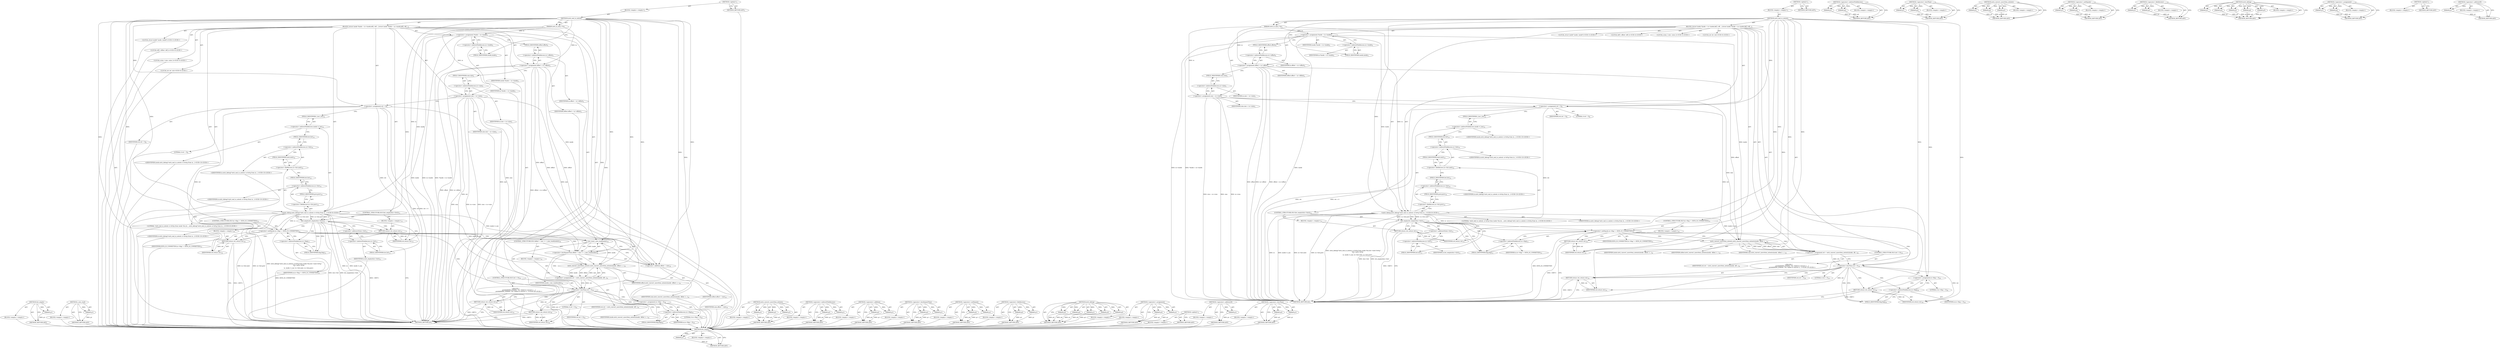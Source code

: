 digraph "&lt;operator&gt;.addressOf" {
vulnerable_145 [label=<(METHOD,list_empty)>];
vulnerable_146 [label=<(PARAM,p1)>];
vulnerable_147 [label=<(BLOCK,&lt;empty&gt;,&lt;empty&gt;)>];
vulnerable_148 [label=<(METHOD_RETURN,ANY)>];
vulnerable_168 [label=<(METHOD,i_size_read)>];
vulnerable_169 [label=<(PARAM,p1)>];
vulnerable_170 [label=<(BLOCK,&lt;empty&gt;,&lt;empty&gt;)>];
vulnerable_171 [label=<(METHOD_RETURN,ANY)>];
vulnerable_6 [label=<(METHOD,&lt;global&gt;)<SUB>1</SUB>>];
vulnerable_7 [label=<(BLOCK,&lt;empty&gt;,&lt;empty&gt;)<SUB>1</SUB>>];
vulnerable_8 [label=<(METHOD,ext4_end_io_nolock)<SUB>1</SUB>>];
vulnerable_9 [label=<(PARAM,ext4_io_end_t *io)<SUB>1</SUB>>];
vulnerable_10 [label=<(BLOCK,{
	struct inode *inode = io-&gt;inode;
	loff_t off...,{
	struct inode *inode = io-&gt;inode;
	loff_t off...)<SUB>2</SUB>>];
vulnerable_11 [label="<(LOCAL,struct inode* inode: inode*)<SUB>3</SUB>>"];
vulnerable_12 [label=<(&lt;operator&gt;.assignment,*inode = io-&gt;inode)<SUB>3</SUB>>];
vulnerable_13 [label=<(IDENTIFIER,inode,*inode = io-&gt;inode)<SUB>3</SUB>>];
vulnerable_14 [label=<(&lt;operator&gt;.indirectFieldAccess,io-&gt;inode)<SUB>3</SUB>>];
vulnerable_15 [label=<(IDENTIFIER,io,*inode = io-&gt;inode)<SUB>3</SUB>>];
vulnerable_16 [label=<(FIELD_IDENTIFIER,inode,inode)<SUB>3</SUB>>];
vulnerable_17 [label="<(LOCAL,loff_t offset: loff_t)<SUB>4</SUB>>"];
vulnerable_18 [label=<(&lt;operator&gt;.assignment,offset = io-&gt;offset)<SUB>4</SUB>>];
vulnerable_19 [label=<(IDENTIFIER,offset,offset = io-&gt;offset)<SUB>4</SUB>>];
vulnerable_20 [label=<(&lt;operator&gt;.indirectFieldAccess,io-&gt;offset)<SUB>4</SUB>>];
vulnerable_21 [label=<(IDENTIFIER,io,offset = io-&gt;offset)<SUB>4</SUB>>];
vulnerable_22 [label=<(FIELD_IDENTIFIER,offset,offset)<SUB>4</SUB>>];
vulnerable_23 [label="<(LOCAL,ssize_t size: ssize_t)<SUB>5</SUB>>"];
vulnerable_24 [label=<(&lt;operator&gt;.assignment,size = io-&gt;size)<SUB>5</SUB>>];
vulnerable_25 [label=<(IDENTIFIER,size,size = io-&gt;size)<SUB>5</SUB>>];
vulnerable_26 [label=<(&lt;operator&gt;.indirectFieldAccess,io-&gt;size)<SUB>5</SUB>>];
vulnerable_27 [label=<(IDENTIFIER,io,size = io-&gt;size)<SUB>5</SUB>>];
vulnerable_28 [label=<(FIELD_IDENTIFIER,size,size)<SUB>5</SUB>>];
vulnerable_29 [label="<(LOCAL,int ret: int)<SUB>6</SUB>>"];
vulnerable_30 [label=<(&lt;operator&gt;.assignment,ret = 0)<SUB>6</SUB>>];
vulnerable_31 [label=<(IDENTIFIER,ret,ret = 0)<SUB>6</SUB>>];
vulnerable_32 [label=<(LITERAL,0,ret = 0)<SUB>6</SUB>>];
vulnerable_33 [label="<(ext4_debug,ext4_debug(&quot;ext4_end_io_nolock: io 0x%p from in...)<SUB>8</SUB>>"];
vulnerable_34 [label="<(LITERAL,&quot;ext4_end_io_nolock: io 0x%p from inode %lu,lis...,ext4_debug(&quot;ext4_end_io_nolock: io 0x%p from in...)<SUB>8</SUB>>"];
vulnerable_35 [label="<(IDENTIFIER,io,ext4_debug(&quot;ext4_end_io_nolock: io 0x%p from in...)<SUB>10</SUB>>"];
vulnerable_36 [label=<(&lt;operator&gt;.indirectFieldAccess,inode-&gt;i_ino)<SUB>10</SUB>>];
vulnerable_37 [label="<(IDENTIFIER,inode,ext4_debug(&quot;ext4_end_io_nolock: io 0x%p from in...)<SUB>10</SUB>>"];
vulnerable_38 [label=<(FIELD_IDENTIFIER,i_ino,i_ino)<SUB>10</SUB>>];
vulnerable_39 [label=<(&lt;operator&gt;.fieldAccess,io-&gt;list.next)<SUB>10</SUB>>];
vulnerable_40 [label=<(&lt;operator&gt;.indirectFieldAccess,io-&gt;list)<SUB>10</SUB>>];
vulnerable_41 [label="<(IDENTIFIER,io,ext4_debug(&quot;ext4_end_io_nolock: io 0x%p from in...)<SUB>10</SUB>>"];
vulnerable_42 [label=<(FIELD_IDENTIFIER,list,list)<SUB>10</SUB>>];
vulnerable_43 [label=<(FIELD_IDENTIFIER,next,next)<SUB>10</SUB>>];
vulnerable_44 [label=<(&lt;operator&gt;.fieldAccess,io-&gt;list.prev)<SUB>10</SUB>>];
vulnerable_45 [label=<(&lt;operator&gt;.indirectFieldAccess,io-&gt;list)<SUB>10</SUB>>];
vulnerable_46 [label="<(IDENTIFIER,io,ext4_debug(&quot;ext4_end_io_nolock: io 0x%p from in...)<SUB>10</SUB>>"];
vulnerable_47 [label=<(FIELD_IDENTIFIER,list,list)<SUB>10</SUB>>];
vulnerable_48 [label=<(FIELD_IDENTIFIER,prev,prev)<SUB>10</SUB>>];
vulnerable_49 [label=<(CONTROL_STRUCTURE,IF,if (list_empty(&amp;io-&gt;list)))<SUB>12</SUB>>];
vulnerable_50 [label=<(list_empty,list_empty(&amp;io-&gt;list))<SUB>12</SUB>>];
vulnerable_51 [label=<(&lt;operator&gt;.addressOf,&amp;io-&gt;list)<SUB>12</SUB>>];
vulnerable_52 [label=<(&lt;operator&gt;.indirectFieldAccess,io-&gt;list)<SUB>12</SUB>>];
vulnerable_53 [label=<(IDENTIFIER,io,list_empty(&amp;io-&gt;list))<SUB>12</SUB>>];
vulnerable_54 [label=<(FIELD_IDENTIFIER,list,list)<SUB>12</SUB>>];
vulnerable_55 [label=<(BLOCK,&lt;empty&gt;,&lt;empty&gt;)<SUB>13</SUB>>];
vulnerable_56 [label=<(RETURN,return ret;,return ret;)<SUB>13</SUB>>];
vulnerable_57 [label=<(IDENTIFIER,ret,return ret;)<SUB>13</SUB>>];
vulnerable_58 [label=<(CONTROL_STRUCTURE,IF,if (io-&gt;flag != EXT4_IO_UNWRITTEN))<SUB>15</SUB>>];
vulnerable_59 [label=<(&lt;operator&gt;.notEquals,io-&gt;flag != EXT4_IO_UNWRITTEN)<SUB>15</SUB>>];
vulnerable_60 [label=<(&lt;operator&gt;.indirectFieldAccess,io-&gt;flag)<SUB>15</SUB>>];
vulnerable_61 [label=<(IDENTIFIER,io,io-&gt;flag != EXT4_IO_UNWRITTEN)<SUB>15</SUB>>];
vulnerable_62 [label=<(FIELD_IDENTIFIER,flag,flag)<SUB>15</SUB>>];
vulnerable_63 [label=<(IDENTIFIER,EXT4_IO_UNWRITTEN,io-&gt;flag != EXT4_IO_UNWRITTEN)<SUB>15</SUB>>];
vulnerable_64 [label=<(BLOCK,&lt;empty&gt;,&lt;empty&gt;)<SUB>16</SUB>>];
vulnerable_65 [label=<(RETURN,return ret;,return ret;)<SUB>16</SUB>>];
vulnerable_66 [label=<(IDENTIFIER,ret,return ret;)<SUB>16</SUB>>];
vulnerable_67 [label=<(CONTROL_STRUCTURE,IF,if (offset + size &lt;= i_size_read(inode)))<SUB>18</SUB>>];
vulnerable_68 [label=<(&lt;operator&gt;.lessEqualsThan,offset + size &lt;= i_size_read(inode))<SUB>18</SUB>>];
vulnerable_69 [label=<(&lt;operator&gt;.addition,offset + size)<SUB>18</SUB>>];
vulnerable_70 [label=<(IDENTIFIER,offset,offset + size)<SUB>18</SUB>>];
vulnerable_71 [label=<(IDENTIFIER,size,offset + size)<SUB>18</SUB>>];
vulnerable_72 [label=<(i_size_read,i_size_read(inode))<SUB>18</SUB>>];
vulnerable_73 [label=<(IDENTIFIER,inode,i_size_read(inode))<SUB>18</SUB>>];
vulnerable_74 [label=<(BLOCK,&lt;empty&gt;,&lt;empty&gt;)<SUB>19</SUB>>];
vulnerable_75 [label=<(&lt;operator&gt;.assignment,ret = ext4_convert_unwritten_extents(inode, off...)<SUB>19</SUB>>];
vulnerable_76 [label=<(IDENTIFIER,ret,ret = ext4_convert_unwritten_extents(inode, off...)<SUB>19</SUB>>];
vulnerable_77 [label=<(ext4_convert_unwritten_extents,ext4_convert_unwritten_extents(inode, offset, s...)<SUB>19</SUB>>];
vulnerable_78 [label=<(IDENTIFIER,inode,ext4_convert_unwritten_extents(inode, offset, s...)<SUB>19</SUB>>];
vulnerable_79 [label=<(IDENTIFIER,offset,ext4_convert_unwritten_extents(inode, offset, s...)<SUB>19</SUB>>];
vulnerable_80 [label=<(IDENTIFIER,size,ext4_convert_unwritten_extents(inode, offset, s...)<SUB>19</SUB>>];
vulnerable_81 [label=<(CONTROL_STRUCTURE,IF,if (ret &lt; 0))<SUB>20</SUB>>];
vulnerable_82 [label=<(&lt;operator&gt;.lessThan,ret &lt; 0)<SUB>20</SUB>>];
vulnerable_83 [label=<(IDENTIFIER,ret,ret &lt; 0)<SUB>20</SUB>>];
vulnerable_84 [label=<(LITERAL,0,ret &lt; 0)<SUB>20</SUB>>];
vulnerable_85 [label="<(BLOCK,{
 		printk(KERN_EMERG &quot;%s: failed to convert u...,{
 		printk(KERN_EMERG &quot;%s: failed to convert u...)<SUB>20</SUB>>"];
vulnerable_86 [label=<(RETURN,return ret;,return ret;)<SUB>25</SUB>>];
vulnerable_87 [label=<(IDENTIFIER,ret,return ret;)<SUB>25</SUB>>];
vulnerable_88 [label=<(&lt;operator&gt;.assignment,io-&gt;flag = 0)<SUB>29</SUB>>];
vulnerable_89 [label=<(&lt;operator&gt;.indirectFieldAccess,io-&gt;flag)<SUB>29</SUB>>];
vulnerable_90 [label=<(IDENTIFIER,io,io-&gt;flag = 0)<SUB>29</SUB>>];
vulnerable_91 [label=<(FIELD_IDENTIFIER,flag,flag)<SUB>29</SUB>>];
vulnerable_92 [label=<(LITERAL,0,io-&gt;flag = 0)<SUB>29</SUB>>];
vulnerable_93 [label=<(RETURN,return ret;,return ret;)<SUB>30</SUB>>];
vulnerable_94 [label=<(IDENTIFIER,ret,return ret;)<SUB>30</SUB>>];
vulnerable_95 [label=<(METHOD_RETURN,int)<SUB>1</SUB>>];
vulnerable_97 [label=<(METHOD_RETURN,ANY)<SUB>1</SUB>>];
vulnerable_172 [label=<(METHOD,ext4_convert_unwritten_extents)>];
vulnerable_173 [label=<(PARAM,p1)>];
vulnerable_174 [label=<(PARAM,p2)>];
vulnerable_175 [label=<(PARAM,p3)>];
vulnerable_176 [label=<(BLOCK,&lt;empty&gt;,&lt;empty&gt;)>];
vulnerable_177 [label=<(METHOD_RETURN,ANY)>];
vulnerable_127 [label=<(METHOD,&lt;operator&gt;.indirectFieldAccess)>];
vulnerable_128 [label=<(PARAM,p1)>];
vulnerable_129 [label=<(PARAM,p2)>];
vulnerable_130 [label=<(BLOCK,&lt;empty&gt;,&lt;empty&gt;)>];
vulnerable_131 [label=<(METHOD_RETURN,ANY)>];
vulnerable_163 [label=<(METHOD,&lt;operator&gt;.addition)>];
vulnerable_164 [label=<(PARAM,p1)>];
vulnerable_165 [label=<(PARAM,p2)>];
vulnerable_166 [label=<(BLOCK,&lt;empty&gt;,&lt;empty&gt;)>];
vulnerable_167 [label=<(METHOD_RETURN,ANY)>];
vulnerable_158 [label=<(METHOD,&lt;operator&gt;.lessEqualsThan)>];
vulnerable_159 [label=<(PARAM,p1)>];
vulnerable_160 [label=<(PARAM,p2)>];
vulnerable_161 [label=<(BLOCK,&lt;empty&gt;,&lt;empty&gt;)>];
vulnerable_162 [label=<(METHOD_RETURN,ANY)>];
vulnerable_153 [label=<(METHOD,&lt;operator&gt;.notEquals)>];
vulnerable_154 [label=<(PARAM,p1)>];
vulnerable_155 [label=<(PARAM,p2)>];
vulnerable_156 [label=<(BLOCK,&lt;empty&gt;,&lt;empty&gt;)>];
vulnerable_157 [label=<(METHOD_RETURN,ANY)>];
vulnerable_140 [label=<(METHOD,&lt;operator&gt;.fieldAccess)>];
vulnerable_141 [label=<(PARAM,p1)>];
vulnerable_142 [label=<(PARAM,p2)>];
vulnerable_143 [label=<(BLOCK,&lt;empty&gt;,&lt;empty&gt;)>];
vulnerable_144 [label=<(METHOD_RETURN,ANY)>];
vulnerable_132 [label=<(METHOD,ext4_debug)>];
vulnerable_133 [label=<(PARAM,p1)>];
vulnerable_134 [label=<(PARAM,p2)>];
vulnerable_135 [label=<(PARAM,p3)>];
vulnerable_136 [label=<(PARAM,p4)>];
vulnerable_137 [label=<(PARAM,p5)>];
vulnerable_138 [label=<(BLOCK,&lt;empty&gt;,&lt;empty&gt;)>];
vulnerable_139 [label=<(METHOD_RETURN,ANY)>];
vulnerable_122 [label=<(METHOD,&lt;operator&gt;.assignment)>];
vulnerable_123 [label=<(PARAM,p1)>];
vulnerable_124 [label=<(PARAM,p2)>];
vulnerable_125 [label=<(BLOCK,&lt;empty&gt;,&lt;empty&gt;)>];
vulnerable_126 [label=<(METHOD_RETURN,ANY)>];
vulnerable_116 [label=<(METHOD,&lt;global&gt;)<SUB>1</SUB>>];
vulnerable_117 [label=<(BLOCK,&lt;empty&gt;,&lt;empty&gt;)>];
vulnerable_118 [label=<(METHOD_RETURN,ANY)>];
vulnerable_149 [label=<(METHOD,&lt;operator&gt;.addressOf)>];
vulnerable_150 [label=<(PARAM,p1)>];
vulnerable_151 [label=<(BLOCK,&lt;empty&gt;,&lt;empty&gt;)>];
vulnerable_152 [label=<(METHOD_RETURN,ANY)>];
vulnerable_178 [label=<(METHOD,&lt;operator&gt;.lessThan)>];
vulnerable_179 [label=<(PARAM,p1)>];
vulnerable_180 [label=<(PARAM,p2)>];
vulnerable_181 [label=<(BLOCK,&lt;empty&gt;,&lt;empty&gt;)>];
vulnerable_182 [label=<(METHOD_RETURN,ANY)>];
fixed_137 [label=<(METHOD,list_empty)>];
fixed_138 [label=<(PARAM,p1)>];
fixed_139 [label=<(BLOCK,&lt;empty&gt;,&lt;empty&gt;)>];
fixed_140 [label=<(METHOD_RETURN,ANY)>];
fixed_6 [label=<(METHOD,&lt;global&gt;)<SUB>1</SUB>>];
fixed_7 [label=<(BLOCK,&lt;empty&gt;,&lt;empty&gt;)<SUB>1</SUB>>];
fixed_8 [label=<(METHOD,ext4_end_io_nolock)<SUB>1</SUB>>];
fixed_9 [label=<(PARAM,ext4_io_end_t *io)<SUB>1</SUB>>];
fixed_10 [label=<(BLOCK,{
	struct inode *inode = io-&gt;inode;
	loff_t off...,{
	struct inode *inode = io-&gt;inode;
	loff_t off...)<SUB>2</SUB>>];
fixed_11 [label="<(LOCAL,struct inode* inode: inode*)<SUB>3</SUB>>"];
fixed_12 [label=<(&lt;operator&gt;.assignment,*inode = io-&gt;inode)<SUB>3</SUB>>];
fixed_13 [label=<(IDENTIFIER,inode,*inode = io-&gt;inode)<SUB>3</SUB>>];
fixed_14 [label=<(&lt;operator&gt;.indirectFieldAccess,io-&gt;inode)<SUB>3</SUB>>];
fixed_15 [label=<(IDENTIFIER,io,*inode = io-&gt;inode)<SUB>3</SUB>>];
fixed_16 [label=<(FIELD_IDENTIFIER,inode,inode)<SUB>3</SUB>>];
fixed_17 [label="<(LOCAL,loff_t offset: loff_t)<SUB>4</SUB>>"];
fixed_18 [label=<(&lt;operator&gt;.assignment,offset = io-&gt;offset)<SUB>4</SUB>>];
fixed_19 [label=<(IDENTIFIER,offset,offset = io-&gt;offset)<SUB>4</SUB>>];
fixed_20 [label=<(&lt;operator&gt;.indirectFieldAccess,io-&gt;offset)<SUB>4</SUB>>];
fixed_21 [label=<(IDENTIFIER,io,offset = io-&gt;offset)<SUB>4</SUB>>];
fixed_22 [label=<(FIELD_IDENTIFIER,offset,offset)<SUB>4</SUB>>];
fixed_23 [label="<(LOCAL,ssize_t size: ssize_t)<SUB>5</SUB>>"];
fixed_24 [label=<(&lt;operator&gt;.assignment,size = io-&gt;size)<SUB>5</SUB>>];
fixed_25 [label=<(IDENTIFIER,size,size = io-&gt;size)<SUB>5</SUB>>];
fixed_26 [label=<(&lt;operator&gt;.indirectFieldAccess,io-&gt;size)<SUB>5</SUB>>];
fixed_27 [label=<(IDENTIFIER,io,size = io-&gt;size)<SUB>5</SUB>>];
fixed_28 [label=<(FIELD_IDENTIFIER,size,size)<SUB>5</SUB>>];
fixed_29 [label="<(LOCAL,int ret: int)<SUB>6</SUB>>"];
fixed_30 [label=<(&lt;operator&gt;.assignment,ret = 0)<SUB>6</SUB>>];
fixed_31 [label=<(IDENTIFIER,ret,ret = 0)<SUB>6</SUB>>];
fixed_32 [label=<(LITERAL,0,ret = 0)<SUB>6</SUB>>];
fixed_33 [label="<(ext4_debug,ext4_debug(&quot;ext4_end_io_nolock: io 0x%p from in...)<SUB>8</SUB>>"];
fixed_34 [label="<(LITERAL,&quot;ext4_end_io_nolock: io 0x%p from inode %lu,lis...,ext4_debug(&quot;ext4_end_io_nolock: io 0x%p from in...)<SUB>8</SUB>>"];
fixed_35 [label="<(IDENTIFIER,io,ext4_debug(&quot;ext4_end_io_nolock: io 0x%p from in...)<SUB>10</SUB>>"];
fixed_36 [label=<(&lt;operator&gt;.indirectFieldAccess,inode-&gt;i_ino)<SUB>10</SUB>>];
fixed_37 [label="<(IDENTIFIER,inode,ext4_debug(&quot;ext4_end_io_nolock: io 0x%p from in...)<SUB>10</SUB>>"];
fixed_38 [label=<(FIELD_IDENTIFIER,i_ino,i_ino)<SUB>10</SUB>>];
fixed_39 [label=<(&lt;operator&gt;.fieldAccess,io-&gt;list.next)<SUB>10</SUB>>];
fixed_40 [label=<(&lt;operator&gt;.indirectFieldAccess,io-&gt;list)<SUB>10</SUB>>];
fixed_41 [label="<(IDENTIFIER,io,ext4_debug(&quot;ext4_end_io_nolock: io 0x%p from in...)<SUB>10</SUB>>"];
fixed_42 [label=<(FIELD_IDENTIFIER,list,list)<SUB>10</SUB>>];
fixed_43 [label=<(FIELD_IDENTIFIER,next,next)<SUB>10</SUB>>];
fixed_44 [label=<(&lt;operator&gt;.fieldAccess,io-&gt;list.prev)<SUB>10</SUB>>];
fixed_45 [label=<(&lt;operator&gt;.indirectFieldAccess,io-&gt;list)<SUB>10</SUB>>];
fixed_46 [label="<(IDENTIFIER,io,ext4_debug(&quot;ext4_end_io_nolock: io 0x%p from in...)<SUB>10</SUB>>"];
fixed_47 [label=<(FIELD_IDENTIFIER,list,list)<SUB>10</SUB>>];
fixed_48 [label=<(FIELD_IDENTIFIER,prev,prev)<SUB>10</SUB>>];
fixed_49 [label=<(CONTROL_STRUCTURE,IF,if (list_empty(&amp;io-&gt;list)))<SUB>12</SUB>>];
fixed_50 [label=<(list_empty,list_empty(&amp;io-&gt;list))<SUB>12</SUB>>];
fixed_51 [label=<(&lt;operator&gt;.addressOf,&amp;io-&gt;list)<SUB>12</SUB>>];
fixed_52 [label=<(&lt;operator&gt;.indirectFieldAccess,io-&gt;list)<SUB>12</SUB>>];
fixed_53 [label=<(IDENTIFIER,io,list_empty(&amp;io-&gt;list))<SUB>12</SUB>>];
fixed_54 [label=<(FIELD_IDENTIFIER,list,list)<SUB>12</SUB>>];
fixed_55 [label=<(BLOCK,&lt;empty&gt;,&lt;empty&gt;)<SUB>13</SUB>>];
fixed_56 [label=<(RETURN,return ret;,return ret;)<SUB>13</SUB>>];
fixed_57 [label=<(IDENTIFIER,ret,return ret;)<SUB>13</SUB>>];
fixed_58 [label=<(CONTROL_STRUCTURE,IF,if (io-&gt;flag != EXT4_IO_UNWRITTEN))<SUB>15</SUB>>];
fixed_59 [label=<(&lt;operator&gt;.notEquals,io-&gt;flag != EXT4_IO_UNWRITTEN)<SUB>15</SUB>>];
fixed_60 [label=<(&lt;operator&gt;.indirectFieldAccess,io-&gt;flag)<SUB>15</SUB>>];
fixed_61 [label=<(IDENTIFIER,io,io-&gt;flag != EXT4_IO_UNWRITTEN)<SUB>15</SUB>>];
fixed_62 [label=<(FIELD_IDENTIFIER,flag,flag)<SUB>15</SUB>>];
fixed_63 [label=<(IDENTIFIER,EXT4_IO_UNWRITTEN,io-&gt;flag != EXT4_IO_UNWRITTEN)<SUB>15</SUB>>];
fixed_64 [label=<(BLOCK,&lt;empty&gt;,&lt;empty&gt;)<SUB>16</SUB>>];
fixed_65 [label=<(RETURN,return ret;,return ret;)<SUB>16</SUB>>];
fixed_66 [label=<(IDENTIFIER,ret,return ret;)<SUB>16</SUB>>];
fixed_67 [label=<(&lt;operator&gt;.assignment,ret = ext4_convert_unwritten_extents(inode, off...)<SUB>18</SUB>>];
fixed_68 [label=<(IDENTIFIER,ret,ret = ext4_convert_unwritten_extents(inode, off...)<SUB>18</SUB>>];
fixed_69 [label=<(ext4_convert_unwritten_extents,ext4_convert_unwritten_extents(inode, offset, s...)<SUB>18</SUB>>];
fixed_70 [label=<(IDENTIFIER,inode,ext4_convert_unwritten_extents(inode, offset, s...)<SUB>18</SUB>>];
fixed_71 [label=<(IDENTIFIER,offset,ext4_convert_unwritten_extents(inode, offset, s...)<SUB>18</SUB>>];
fixed_72 [label=<(IDENTIFIER,size,ext4_convert_unwritten_extents(inode, offset, s...)<SUB>18</SUB>>];
fixed_73 [label=<(CONTROL_STRUCTURE,IF,if (ret &lt; 0))<SUB>19</SUB>>];
fixed_74 [label=<(&lt;operator&gt;.lessThan,ret &lt; 0)<SUB>19</SUB>>];
fixed_75 [label=<(IDENTIFIER,ret,ret &lt; 0)<SUB>19</SUB>>];
fixed_76 [label=<(LITERAL,0,ret &lt; 0)<SUB>19</SUB>>];
fixed_77 [label="<(BLOCK,{
 		printk(KERN_EMERG &quot;%s: failed to convert u...,{
 		printk(KERN_EMERG &quot;%s: failed to convert u...)<SUB>19</SUB>>"];
fixed_78 [label=<(RETURN,return ret;,return ret;)<SUB>24</SUB>>];
fixed_79 [label=<(IDENTIFIER,ret,return ret;)<SUB>24</SUB>>];
fixed_80 [label=<(&lt;operator&gt;.assignment,io-&gt;flag = 0)<SUB>28</SUB>>];
fixed_81 [label=<(&lt;operator&gt;.indirectFieldAccess,io-&gt;flag)<SUB>28</SUB>>];
fixed_82 [label=<(IDENTIFIER,io,io-&gt;flag = 0)<SUB>28</SUB>>];
fixed_83 [label=<(FIELD_IDENTIFIER,flag,flag)<SUB>28</SUB>>];
fixed_84 [label=<(LITERAL,0,io-&gt;flag = 0)<SUB>28</SUB>>];
fixed_85 [label=<(RETURN,return ret;,return ret;)<SUB>29</SUB>>];
fixed_86 [label=<(IDENTIFIER,ret,return ret;)<SUB>29</SUB>>];
fixed_87 [label=<(METHOD_RETURN,int)<SUB>1</SUB>>];
fixed_89 [label=<(METHOD_RETURN,ANY)<SUB>1</SUB>>];
fixed_119 [label=<(METHOD,&lt;operator&gt;.indirectFieldAccess)>];
fixed_120 [label=<(PARAM,p1)>];
fixed_121 [label=<(PARAM,p2)>];
fixed_122 [label=<(BLOCK,&lt;empty&gt;,&lt;empty&gt;)>];
fixed_123 [label=<(METHOD_RETURN,ANY)>];
fixed_156 [label=<(METHOD,&lt;operator&gt;.lessThan)>];
fixed_157 [label=<(PARAM,p1)>];
fixed_158 [label=<(PARAM,p2)>];
fixed_159 [label=<(BLOCK,&lt;empty&gt;,&lt;empty&gt;)>];
fixed_160 [label=<(METHOD_RETURN,ANY)>];
fixed_150 [label=<(METHOD,ext4_convert_unwritten_extents)>];
fixed_151 [label=<(PARAM,p1)>];
fixed_152 [label=<(PARAM,p2)>];
fixed_153 [label=<(PARAM,p3)>];
fixed_154 [label=<(BLOCK,&lt;empty&gt;,&lt;empty&gt;)>];
fixed_155 [label=<(METHOD_RETURN,ANY)>];
fixed_145 [label=<(METHOD,&lt;operator&gt;.notEquals)>];
fixed_146 [label=<(PARAM,p1)>];
fixed_147 [label=<(PARAM,p2)>];
fixed_148 [label=<(BLOCK,&lt;empty&gt;,&lt;empty&gt;)>];
fixed_149 [label=<(METHOD_RETURN,ANY)>];
fixed_132 [label=<(METHOD,&lt;operator&gt;.fieldAccess)>];
fixed_133 [label=<(PARAM,p1)>];
fixed_134 [label=<(PARAM,p2)>];
fixed_135 [label=<(BLOCK,&lt;empty&gt;,&lt;empty&gt;)>];
fixed_136 [label=<(METHOD_RETURN,ANY)>];
fixed_124 [label=<(METHOD,ext4_debug)>];
fixed_125 [label=<(PARAM,p1)>];
fixed_126 [label=<(PARAM,p2)>];
fixed_127 [label=<(PARAM,p3)>];
fixed_128 [label=<(PARAM,p4)>];
fixed_129 [label=<(PARAM,p5)>];
fixed_130 [label=<(BLOCK,&lt;empty&gt;,&lt;empty&gt;)>];
fixed_131 [label=<(METHOD_RETURN,ANY)>];
fixed_114 [label=<(METHOD,&lt;operator&gt;.assignment)>];
fixed_115 [label=<(PARAM,p1)>];
fixed_116 [label=<(PARAM,p2)>];
fixed_117 [label=<(BLOCK,&lt;empty&gt;,&lt;empty&gt;)>];
fixed_118 [label=<(METHOD_RETURN,ANY)>];
fixed_108 [label=<(METHOD,&lt;global&gt;)<SUB>1</SUB>>];
fixed_109 [label=<(BLOCK,&lt;empty&gt;,&lt;empty&gt;)>];
fixed_110 [label=<(METHOD_RETURN,ANY)>];
fixed_141 [label=<(METHOD,&lt;operator&gt;.addressOf)>];
fixed_142 [label=<(PARAM,p1)>];
fixed_143 [label=<(BLOCK,&lt;empty&gt;,&lt;empty&gt;)>];
fixed_144 [label=<(METHOD_RETURN,ANY)>];
vulnerable_145 -> vulnerable_146  [key=0, label="AST: "];
vulnerable_145 -> vulnerable_146  [key=1, label="DDG: "];
vulnerable_145 -> vulnerable_147  [key=0, label="AST: "];
vulnerable_145 -> vulnerable_148  [key=0, label="AST: "];
vulnerable_145 -> vulnerable_148  [key=1, label="CFG: "];
vulnerable_146 -> vulnerable_148  [key=0, label="DDG: p1"];
vulnerable_147 -> fixed_137  [key=0];
vulnerable_148 -> fixed_137  [key=0];
vulnerable_168 -> vulnerable_169  [key=0, label="AST: "];
vulnerable_168 -> vulnerable_169  [key=1, label="DDG: "];
vulnerable_168 -> vulnerable_170  [key=0, label="AST: "];
vulnerable_168 -> vulnerable_171  [key=0, label="AST: "];
vulnerable_168 -> vulnerable_171  [key=1, label="CFG: "];
vulnerable_169 -> vulnerable_171  [key=0, label="DDG: p1"];
vulnerable_170 -> fixed_137  [key=0];
vulnerable_171 -> fixed_137  [key=0];
vulnerable_6 -> vulnerable_7  [key=0, label="AST: "];
vulnerable_6 -> vulnerable_97  [key=0, label="AST: "];
vulnerable_6 -> vulnerable_97  [key=1, label="CFG: "];
vulnerable_7 -> vulnerable_8  [key=0, label="AST: "];
vulnerable_8 -> vulnerable_9  [key=0, label="AST: "];
vulnerable_8 -> vulnerable_9  [key=1, label="DDG: "];
vulnerable_8 -> vulnerable_10  [key=0, label="AST: "];
vulnerable_8 -> vulnerable_95  [key=0, label="AST: "];
vulnerable_8 -> vulnerable_16  [key=0, label="CFG: "];
vulnerable_8 -> vulnerable_30  [key=0, label="DDG: "];
vulnerable_8 -> vulnerable_88  [key=0, label="DDG: "];
vulnerable_8 -> vulnerable_33  [key=0, label="DDG: "];
vulnerable_8 -> vulnerable_94  [key=0, label="DDG: "];
vulnerable_8 -> vulnerable_59  [key=0, label="DDG: "];
vulnerable_8 -> vulnerable_68  [key=0, label="DDG: "];
vulnerable_8 -> vulnerable_82  [key=0, label="DDG: "];
vulnerable_8 -> vulnerable_57  [key=0, label="DDG: "];
vulnerable_8 -> vulnerable_66  [key=0, label="DDG: "];
vulnerable_8 -> vulnerable_69  [key=0, label="DDG: "];
vulnerable_8 -> vulnerable_72  [key=0, label="DDG: "];
vulnerable_8 -> vulnerable_87  [key=0, label="DDG: "];
vulnerable_8 -> vulnerable_77  [key=0, label="DDG: "];
vulnerable_9 -> vulnerable_12  [key=0, label="DDG: io"];
vulnerable_9 -> vulnerable_18  [key=0, label="DDG: io"];
vulnerable_9 -> vulnerable_24  [key=0, label="DDG: io"];
vulnerable_9 -> vulnerable_33  [key=0, label="DDG: io"];
vulnerable_10 -> vulnerable_11  [key=0, label="AST: "];
vulnerable_10 -> vulnerable_12  [key=0, label="AST: "];
vulnerable_10 -> vulnerable_17  [key=0, label="AST: "];
vulnerable_10 -> vulnerable_18  [key=0, label="AST: "];
vulnerable_10 -> vulnerable_23  [key=0, label="AST: "];
vulnerable_10 -> vulnerable_24  [key=0, label="AST: "];
vulnerable_10 -> vulnerable_29  [key=0, label="AST: "];
vulnerable_10 -> vulnerable_30  [key=0, label="AST: "];
vulnerable_10 -> vulnerable_33  [key=0, label="AST: "];
vulnerable_10 -> vulnerable_49  [key=0, label="AST: "];
vulnerable_10 -> vulnerable_58  [key=0, label="AST: "];
vulnerable_10 -> vulnerable_67  [key=0, label="AST: "];
vulnerable_10 -> vulnerable_81  [key=0, label="AST: "];
vulnerable_10 -> vulnerable_88  [key=0, label="AST: "];
vulnerable_10 -> vulnerable_93  [key=0, label="AST: "];
vulnerable_11 -> fixed_137  [key=0];
vulnerable_12 -> vulnerable_13  [key=0, label="AST: "];
vulnerable_12 -> vulnerable_14  [key=0, label="AST: "];
vulnerable_12 -> vulnerable_22  [key=0, label="CFG: "];
vulnerable_12 -> vulnerable_95  [key=0, label="DDG: inode"];
vulnerable_12 -> vulnerable_95  [key=1, label="DDG: io-&gt;inode"];
vulnerable_12 -> vulnerable_95  [key=2, label="DDG: *inode = io-&gt;inode"];
vulnerable_12 -> vulnerable_33  [key=0, label="DDG: inode"];
vulnerable_12 -> vulnerable_72  [key=0, label="DDG: inode"];
vulnerable_13 -> fixed_137  [key=0];
vulnerable_14 -> vulnerable_15  [key=0, label="AST: "];
vulnerable_14 -> vulnerable_16  [key=0, label="AST: "];
vulnerable_14 -> vulnerable_12  [key=0, label="CFG: "];
vulnerable_15 -> fixed_137  [key=0];
vulnerable_16 -> vulnerable_14  [key=0, label="CFG: "];
vulnerable_17 -> fixed_137  [key=0];
vulnerable_18 -> vulnerable_19  [key=0, label="AST: "];
vulnerable_18 -> vulnerable_20  [key=0, label="AST: "];
vulnerable_18 -> vulnerable_28  [key=0, label="CFG: "];
vulnerable_18 -> vulnerable_95  [key=0, label="DDG: offset"];
vulnerable_18 -> vulnerable_95  [key=1, label="DDG: io-&gt;offset"];
vulnerable_18 -> vulnerable_95  [key=2, label="DDG: offset = io-&gt;offset"];
vulnerable_18 -> vulnerable_68  [key=0, label="DDG: offset"];
vulnerable_18 -> vulnerable_69  [key=0, label="DDG: offset"];
vulnerable_18 -> vulnerable_77  [key=0, label="DDG: offset"];
vulnerable_19 -> fixed_137  [key=0];
vulnerable_20 -> vulnerable_21  [key=0, label="AST: "];
vulnerable_20 -> vulnerable_22  [key=0, label="AST: "];
vulnerable_20 -> vulnerable_18  [key=0, label="CFG: "];
vulnerable_21 -> fixed_137  [key=0];
vulnerable_22 -> vulnerable_20  [key=0, label="CFG: "];
vulnerable_23 -> fixed_137  [key=0];
vulnerable_24 -> vulnerable_25  [key=0, label="AST: "];
vulnerable_24 -> vulnerable_26  [key=0, label="AST: "];
vulnerable_24 -> vulnerable_30  [key=0, label="CFG: "];
vulnerable_24 -> vulnerable_95  [key=0, label="DDG: size"];
vulnerable_24 -> vulnerable_95  [key=1, label="DDG: io-&gt;size"];
vulnerable_24 -> vulnerable_95  [key=2, label="DDG: size = io-&gt;size"];
vulnerable_24 -> vulnerable_68  [key=0, label="DDG: size"];
vulnerable_24 -> vulnerable_69  [key=0, label="DDG: size"];
vulnerable_24 -> vulnerable_77  [key=0, label="DDG: size"];
vulnerable_25 -> fixed_137  [key=0];
vulnerable_26 -> vulnerable_27  [key=0, label="AST: "];
vulnerable_26 -> vulnerable_28  [key=0, label="AST: "];
vulnerable_26 -> vulnerable_24  [key=0, label="CFG: "];
vulnerable_27 -> fixed_137  [key=0];
vulnerable_28 -> vulnerable_26  [key=0, label="CFG: "];
vulnerable_29 -> fixed_137  [key=0];
vulnerable_30 -> vulnerable_31  [key=0, label="AST: "];
vulnerable_30 -> vulnerable_32  [key=0, label="AST: "];
vulnerable_30 -> vulnerable_38  [key=0, label="CFG: "];
vulnerable_30 -> vulnerable_95  [key=0, label="DDG: ret"];
vulnerable_30 -> vulnerable_95  [key=1, label="DDG: ret = 0"];
vulnerable_30 -> vulnerable_82  [key=0, label="DDG: ret"];
vulnerable_30 -> vulnerable_57  [key=0, label="DDG: ret"];
vulnerable_30 -> vulnerable_66  [key=0, label="DDG: ret"];
vulnerable_31 -> fixed_137  [key=0];
vulnerable_32 -> fixed_137  [key=0];
vulnerable_33 -> vulnerable_34  [key=0, label="AST: "];
vulnerable_33 -> vulnerable_35  [key=0, label="AST: "];
vulnerable_33 -> vulnerable_36  [key=0, label="AST: "];
vulnerable_33 -> vulnerable_39  [key=0, label="AST: "];
vulnerable_33 -> vulnerable_44  [key=0, label="AST: "];
vulnerable_33 -> vulnerable_54  [key=0, label="CFG: "];
vulnerable_33 -> vulnerable_95  [key=0, label="DDG: io"];
vulnerable_33 -> vulnerable_95  [key=1, label="DDG: inode-&gt;i_ino"];
vulnerable_33 -> vulnerable_95  [key=2, label="DDG: io-&gt;list.next"];
vulnerable_33 -> vulnerable_95  [key=3, label="DDG: io-&gt;list.prev"];
vulnerable_33 -> vulnerable_95  [key=4, label="DDG: ext4_debug(&quot;ext4_end_io_nolock: io 0x%p from inode %lu,list-&gt;next 0x%p,&quot;
		   &quot;list-&gt;prev 0x%p\n&quot;,
	           io, inode-&gt;i_ino, io-&gt;list.next, io-&gt;list.prev)"];
vulnerable_33 -> vulnerable_50  [key=0, label="DDG: io"];
vulnerable_33 -> vulnerable_50  [key=1, label="DDG: io-&gt;list.next"];
vulnerable_33 -> vulnerable_50  [key=2, label="DDG: io-&gt;list.prev"];
vulnerable_33 -> vulnerable_59  [key=0, label="DDG: io"];
vulnerable_33 -> vulnerable_72  [key=0, label="DDG: inode-&gt;i_ino"];
vulnerable_33 -> vulnerable_77  [key=0, label="DDG: inode-&gt;i_ino"];
vulnerable_34 -> fixed_137  [key=0];
vulnerable_35 -> fixed_137  [key=0];
vulnerable_36 -> vulnerable_37  [key=0, label="AST: "];
vulnerable_36 -> vulnerable_38  [key=0, label="AST: "];
vulnerable_36 -> vulnerable_42  [key=0, label="CFG: "];
vulnerable_37 -> fixed_137  [key=0];
vulnerable_38 -> vulnerable_36  [key=0, label="CFG: "];
vulnerable_39 -> vulnerable_40  [key=0, label="AST: "];
vulnerable_39 -> vulnerable_43  [key=0, label="AST: "];
vulnerable_39 -> vulnerable_47  [key=0, label="CFG: "];
vulnerable_40 -> vulnerable_41  [key=0, label="AST: "];
vulnerable_40 -> vulnerable_42  [key=0, label="AST: "];
vulnerable_40 -> vulnerable_43  [key=0, label="CFG: "];
vulnerable_41 -> fixed_137  [key=0];
vulnerable_42 -> vulnerable_40  [key=0, label="CFG: "];
vulnerable_43 -> vulnerable_39  [key=0, label="CFG: "];
vulnerable_44 -> vulnerable_45  [key=0, label="AST: "];
vulnerable_44 -> vulnerable_48  [key=0, label="AST: "];
vulnerable_44 -> vulnerable_33  [key=0, label="CFG: "];
vulnerable_45 -> vulnerable_46  [key=0, label="AST: "];
vulnerable_45 -> vulnerable_47  [key=0, label="AST: "];
vulnerable_45 -> vulnerable_48  [key=0, label="CFG: "];
vulnerable_46 -> fixed_137  [key=0];
vulnerable_47 -> vulnerable_45  [key=0, label="CFG: "];
vulnerable_48 -> vulnerable_44  [key=0, label="CFG: "];
vulnerable_49 -> vulnerable_50  [key=0, label="AST: "];
vulnerable_49 -> vulnerable_55  [key=0, label="AST: "];
vulnerable_50 -> vulnerable_51  [key=0, label="AST: "];
vulnerable_50 -> vulnerable_56  [key=0, label="CFG: "];
vulnerable_50 -> vulnerable_56  [key=1, label="CDG: "];
vulnerable_50 -> vulnerable_62  [key=0, label="CFG: "];
vulnerable_50 -> vulnerable_62  [key=1, label="CDG: "];
vulnerable_50 -> vulnerable_95  [key=0, label="DDG: &amp;io-&gt;list"];
vulnerable_50 -> vulnerable_95  [key=1, label="DDG: list_empty(&amp;io-&gt;list)"];
vulnerable_50 -> vulnerable_60  [key=0, label="CDG: "];
vulnerable_50 -> vulnerable_59  [key=0, label="CDG: "];
vulnerable_51 -> vulnerable_52  [key=0, label="AST: "];
vulnerable_51 -> vulnerable_50  [key=0, label="CFG: "];
vulnerable_52 -> vulnerable_53  [key=0, label="AST: "];
vulnerable_52 -> vulnerable_54  [key=0, label="AST: "];
vulnerable_52 -> vulnerable_51  [key=0, label="CFG: "];
vulnerable_53 -> fixed_137  [key=0];
vulnerable_54 -> vulnerable_52  [key=0, label="CFG: "];
vulnerable_55 -> vulnerable_56  [key=0, label="AST: "];
vulnerable_56 -> vulnerable_57  [key=0, label="AST: "];
vulnerable_56 -> vulnerable_95  [key=0, label="CFG: "];
vulnerable_56 -> vulnerable_95  [key=1, label="DDG: &lt;RET&gt;"];
vulnerable_57 -> vulnerable_56  [key=0, label="DDG: ret"];
vulnerable_58 -> vulnerable_59  [key=0, label="AST: "];
vulnerable_58 -> vulnerable_64  [key=0, label="AST: "];
vulnerable_59 -> vulnerable_60  [key=0, label="AST: "];
vulnerable_59 -> vulnerable_63  [key=0, label="AST: "];
vulnerable_59 -> vulnerable_65  [key=0, label="CFG: "];
vulnerable_59 -> vulnerable_65  [key=1, label="CDG: "];
vulnerable_59 -> vulnerable_69  [key=0, label="CFG: "];
vulnerable_59 -> vulnerable_69  [key=1, label="CDG: "];
vulnerable_59 -> vulnerable_95  [key=0, label="DDG: EXT4_IO_UNWRITTEN"];
vulnerable_59 -> vulnerable_68  [key=0, label="CDG: "];
vulnerable_59 -> vulnerable_72  [key=0, label="CDG: "];
vulnerable_59 -> vulnerable_82  [key=0, label="CDG: "];
vulnerable_60 -> vulnerable_61  [key=0, label="AST: "];
vulnerable_60 -> vulnerable_62  [key=0, label="AST: "];
vulnerable_60 -> vulnerable_59  [key=0, label="CFG: "];
vulnerable_61 -> fixed_137  [key=0];
vulnerable_62 -> vulnerable_60  [key=0, label="CFG: "];
vulnerable_63 -> fixed_137  [key=0];
vulnerable_64 -> vulnerable_65  [key=0, label="AST: "];
vulnerable_65 -> vulnerable_66  [key=0, label="AST: "];
vulnerable_65 -> vulnerable_95  [key=0, label="CFG: "];
vulnerable_65 -> vulnerable_95  [key=1, label="DDG: &lt;RET&gt;"];
vulnerable_66 -> vulnerable_65  [key=0, label="DDG: ret"];
vulnerable_67 -> vulnerable_68  [key=0, label="AST: "];
vulnerable_67 -> vulnerable_74  [key=0, label="AST: "];
vulnerable_68 -> vulnerable_69  [key=0, label="AST: "];
vulnerable_68 -> vulnerable_72  [key=0, label="AST: "];
vulnerable_68 -> vulnerable_77  [key=0, label="CFG: "];
vulnerable_68 -> vulnerable_77  [key=1, label="CDG: "];
vulnerable_68 -> vulnerable_82  [key=0, label="CFG: "];
vulnerable_68 -> vulnerable_75  [key=0, label="CDG: "];
vulnerable_69 -> vulnerable_70  [key=0, label="AST: "];
vulnerable_69 -> vulnerable_71  [key=0, label="AST: "];
vulnerable_69 -> vulnerable_72  [key=0, label="CFG: "];
vulnerable_70 -> fixed_137  [key=0];
vulnerable_71 -> fixed_137  [key=0];
vulnerable_72 -> vulnerable_73  [key=0, label="AST: "];
vulnerable_72 -> vulnerable_68  [key=0, label="CFG: "];
vulnerable_72 -> vulnerable_68  [key=1, label="DDG: inode"];
vulnerable_72 -> vulnerable_77  [key=0, label="DDG: inode"];
vulnerable_73 -> fixed_137  [key=0];
vulnerable_74 -> vulnerable_75  [key=0, label="AST: "];
vulnerable_75 -> vulnerable_76  [key=0, label="AST: "];
vulnerable_75 -> vulnerable_77  [key=0, label="AST: "];
vulnerable_75 -> vulnerable_82  [key=0, label="CFG: "];
vulnerable_75 -> vulnerable_82  [key=1, label="DDG: ret"];
vulnerable_76 -> fixed_137  [key=0];
vulnerable_77 -> vulnerable_78  [key=0, label="AST: "];
vulnerable_77 -> vulnerable_79  [key=0, label="AST: "];
vulnerable_77 -> vulnerable_80  [key=0, label="AST: "];
vulnerable_77 -> vulnerable_75  [key=0, label="CFG: "];
vulnerable_77 -> vulnerable_75  [key=1, label="DDG: inode"];
vulnerable_77 -> vulnerable_75  [key=2, label="DDG: offset"];
vulnerable_77 -> vulnerable_75  [key=3, label="DDG: size"];
vulnerable_78 -> fixed_137  [key=0];
vulnerable_79 -> fixed_137  [key=0];
vulnerable_80 -> fixed_137  [key=0];
vulnerable_81 -> vulnerable_82  [key=0, label="AST: "];
vulnerable_81 -> vulnerable_85  [key=0, label="AST: "];
vulnerable_82 -> vulnerable_83  [key=0, label="AST: "];
vulnerable_82 -> vulnerable_84  [key=0, label="AST: "];
vulnerable_82 -> vulnerable_86  [key=0, label="CFG: "];
vulnerable_82 -> vulnerable_86  [key=1, label="CDG: "];
vulnerable_82 -> vulnerable_91  [key=0, label="CFG: "];
vulnerable_82 -> vulnerable_91  [key=1, label="CDG: "];
vulnerable_82 -> vulnerable_94  [key=0, label="DDG: ret"];
vulnerable_82 -> vulnerable_87  [key=0, label="DDG: ret"];
vulnerable_82 -> vulnerable_89  [key=0, label="CDG: "];
vulnerable_82 -> vulnerable_88  [key=0, label="CDG: "];
vulnerable_82 -> vulnerable_93  [key=0, label="CDG: "];
vulnerable_83 -> fixed_137  [key=0];
vulnerable_84 -> fixed_137  [key=0];
vulnerable_85 -> vulnerable_86  [key=0, label="AST: "];
vulnerable_86 -> vulnerable_87  [key=0, label="AST: "];
vulnerable_86 -> vulnerable_95  [key=0, label="CFG: "];
vulnerable_86 -> vulnerable_95  [key=1, label="DDG: &lt;RET&gt;"];
vulnerable_87 -> vulnerable_86  [key=0, label="DDG: ret"];
vulnerable_88 -> vulnerable_89  [key=0, label="AST: "];
vulnerable_88 -> vulnerable_92  [key=0, label="AST: "];
vulnerable_88 -> vulnerable_93  [key=0, label="CFG: "];
vulnerable_89 -> vulnerable_90  [key=0, label="AST: "];
vulnerable_89 -> vulnerable_91  [key=0, label="AST: "];
vulnerable_89 -> vulnerable_88  [key=0, label="CFG: "];
vulnerable_90 -> fixed_137  [key=0];
vulnerable_91 -> vulnerable_89  [key=0, label="CFG: "];
vulnerable_92 -> fixed_137  [key=0];
vulnerable_93 -> vulnerable_94  [key=0, label="AST: "];
vulnerable_93 -> vulnerable_95  [key=0, label="CFG: "];
vulnerable_93 -> vulnerable_95  [key=1, label="DDG: &lt;RET&gt;"];
vulnerable_94 -> vulnerable_93  [key=0, label="DDG: ret"];
vulnerable_95 -> fixed_137  [key=0];
vulnerable_97 -> fixed_137  [key=0];
vulnerable_172 -> vulnerable_173  [key=0, label="AST: "];
vulnerable_172 -> vulnerable_173  [key=1, label="DDG: "];
vulnerable_172 -> vulnerable_176  [key=0, label="AST: "];
vulnerable_172 -> vulnerable_174  [key=0, label="AST: "];
vulnerable_172 -> vulnerable_174  [key=1, label="DDG: "];
vulnerable_172 -> vulnerable_177  [key=0, label="AST: "];
vulnerable_172 -> vulnerable_177  [key=1, label="CFG: "];
vulnerable_172 -> vulnerable_175  [key=0, label="AST: "];
vulnerable_172 -> vulnerable_175  [key=1, label="DDG: "];
vulnerable_173 -> vulnerable_177  [key=0, label="DDG: p1"];
vulnerable_174 -> vulnerable_177  [key=0, label="DDG: p2"];
vulnerable_175 -> vulnerable_177  [key=0, label="DDG: p3"];
vulnerable_176 -> fixed_137  [key=0];
vulnerable_177 -> fixed_137  [key=0];
vulnerable_127 -> vulnerable_128  [key=0, label="AST: "];
vulnerable_127 -> vulnerable_128  [key=1, label="DDG: "];
vulnerable_127 -> vulnerable_130  [key=0, label="AST: "];
vulnerable_127 -> vulnerable_129  [key=0, label="AST: "];
vulnerable_127 -> vulnerable_129  [key=1, label="DDG: "];
vulnerable_127 -> vulnerable_131  [key=0, label="AST: "];
vulnerable_127 -> vulnerable_131  [key=1, label="CFG: "];
vulnerable_128 -> vulnerable_131  [key=0, label="DDG: p1"];
vulnerable_129 -> vulnerable_131  [key=0, label="DDG: p2"];
vulnerable_130 -> fixed_137  [key=0];
vulnerable_131 -> fixed_137  [key=0];
vulnerable_163 -> vulnerable_164  [key=0, label="AST: "];
vulnerable_163 -> vulnerable_164  [key=1, label="DDG: "];
vulnerable_163 -> vulnerable_166  [key=0, label="AST: "];
vulnerable_163 -> vulnerable_165  [key=0, label="AST: "];
vulnerable_163 -> vulnerable_165  [key=1, label="DDG: "];
vulnerable_163 -> vulnerable_167  [key=0, label="AST: "];
vulnerable_163 -> vulnerable_167  [key=1, label="CFG: "];
vulnerable_164 -> vulnerable_167  [key=0, label="DDG: p1"];
vulnerable_165 -> vulnerable_167  [key=0, label="DDG: p2"];
vulnerable_166 -> fixed_137  [key=0];
vulnerable_167 -> fixed_137  [key=0];
vulnerable_158 -> vulnerable_159  [key=0, label="AST: "];
vulnerable_158 -> vulnerable_159  [key=1, label="DDG: "];
vulnerable_158 -> vulnerable_161  [key=0, label="AST: "];
vulnerable_158 -> vulnerable_160  [key=0, label="AST: "];
vulnerable_158 -> vulnerable_160  [key=1, label="DDG: "];
vulnerable_158 -> vulnerable_162  [key=0, label="AST: "];
vulnerable_158 -> vulnerable_162  [key=1, label="CFG: "];
vulnerable_159 -> vulnerable_162  [key=0, label="DDG: p1"];
vulnerable_160 -> vulnerable_162  [key=0, label="DDG: p2"];
vulnerable_161 -> fixed_137  [key=0];
vulnerable_162 -> fixed_137  [key=0];
vulnerable_153 -> vulnerable_154  [key=0, label="AST: "];
vulnerable_153 -> vulnerable_154  [key=1, label="DDG: "];
vulnerable_153 -> vulnerable_156  [key=0, label="AST: "];
vulnerable_153 -> vulnerable_155  [key=0, label="AST: "];
vulnerable_153 -> vulnerable_155  [key=1, label="DDG: "];
vulnerable_153 -> vulnerable_157  [key=0, label="AST: "];
vulnerable_153 -> vulnerable_157  [key=1, label="CFG: "];
vulnerable_154 -> vulnerable_157  [key=0, label="DDG: p1"];
vulnerable_155 -> vulnerable_157  [key=0, label="DDG: p2"];
vulnerable_156 -> fixed_137  [key=0];
vulnerable_157 -> fixed_137  [key=0];
vulnerable_140 -> vulnerable_141  [key=0, label="AST: "];
vulnerable_140 -> vulnerable_141  [key=1, label="DDG: "];
vulnerable_140 -> vulnerable_143  [key=0, label="AST: "];
vulnerable_140 -> vulnerable_142  [key=0, label="AST: "];
vulnerable_140 -> vulnerable_142  [key=1, label="DDG: "];
vulnerable_140 -> vulnerable_144  [key=0, label="AST: "];
vulnerable_140 -> vulnerable_144  [key=1, label="CFG: "];
vulnerable_141 -> vulnerable_144  [key=0, label="DDG: p1"];
vulnerable_142 -> vulnerable_144  [key=0, label="DDG: p2"];
vulnerable_143 -> fixed_137  [key=0];
vulnerable_144 -> fixed_137  [key=0];
vulnerable_132 -> vulnerable_133  [key=0, label="AST: "];
vulnerable_132 -> vulnerable_133  [key=1, label="DDG: "];
vulnerable_132 -> vulnerable_138  [key=0, label="AST: "];
vulnerable_132 -> vulnerable_134  [key=0, label="AST: "];
vulnerable_132 -> vulnerable_134  [key=1, label="DDG: "];
vulnerable_132 -> vulnerable_139  [key=0, label="AST: "];
vulnerable_132 -> vulnerable_139  [key=1, label="CFG: "];
vulnerable_132 -> vulnerable_135  [key=0, label="AST: "];
vulnerable_132 -> vulnerable_135  [key=1, label="DDG: "];
vulnerable_132 -> vulnerable_136  [key=0, label="AST: "];
vulnerable_132 -> vulnerable_136  [key=1, label="DDG: "];
vulnerable_132 -> vulnerable_137  [key=0, label="AST: "];
vulnerable_132 -> vulnerable_137  [key=1, label="DDG: "];
vulnerable_133 -> vulnerable_139  [key=0, label="DDG: p1"];
vulnerable_134 -> vulnerable_139  [key=0, label="DDG: p2"];
vulnerable_135 -> vulnerable_139  [key=0, label="DDG: p3"];
vulnerable_136 -> vulnerable_139  [key=0, label="DDG: p4"];
vulnerable_137 -> vulnerable_139  [key=0, label="DDG: p5"];
vulnerable_138 -> fixed_137  [key=0];
vulnerable_139 -> fixed_137  [key=0];
vulnerable_122 -> vulnerable_123  [key=0, label="AST: "];
vulnerable_122 -> vulnerable_123  [key=1, label="DDG: "];
vulnerable_122 -> vulnerable_125  [key=0, label="AST: "];
vulnerable_122 -> vulnerable_124  [key=0, label="AST: "];
vulnerable_122 -> vulnerable_124  [key=1, label="DDG: "];
vulnerable_122 -> vulnerable_126  [key=0, label="AST: "];
vulnerable_122 -> vulnerable_126  [key=1, label="CFG: "];
vulnerable_123 -> vulnerable_126  [key=0, label="DDG: p1"];
vulnerable_124 -> vulnerable_126  [key=0, label="DDG: p2"];
vulnerable_125 -> fixed_137  [key=0];
vulnerable_126 -> fixed_137  [key=0];
vulnerable_116 -> vulnerable_117  [key=0, label="AST: "];
vulnerable_116 -> vulnerable_118  [key=0, label="AST: "];
vulnerable_116 -> vulnerable_118  [key=1, label="CFG: "];
vulnerable_117 -> fixed_137  [key=0];
vulnerable_118 -> fixed_137  [key=0];
vulnerable_149 -> vulnerable_150  [key=0, label="AST: "];
vulnerable_149 -> vulnerable_150  [key=1, label="DDG: "];
vulnerable_149 -> vulnerable_151  [key=0, label="AST: "];
vulnerable_149 -> vulnerable_152  [key=0, label="AST: "];
vulnerable_149 -> vulnerable_152  [key=1, label="CFG: "];
vulnerable_150 -> vulnerable_152  [key=0, label="DDG: p1"];
vulnerable_151 -> fixed_137  [key=0];
vulnerable_152 -> fixed_137  [key=0];
vulnerable_178 -> vulnerable_179  [key=0, label="AST: "];
vulnerable_178 -> vulnerable_179  [key=1, label="DDG: "];
vulnerable_178 -> vulnerable_181  [key=0, label="AST: "];
vulnerable_178 -> vulnerable_180  [key=0, label="AST: "];
vulnerable_178 -> vulnerable_180  [key=1, label="DDG: "];
vulnerable_178 -> vulnerable_182  [key=0, label="AST: "];
vulnerable_178 -> vulnerable_182  [key=1, label="CFG: "];
vulnerable_179 -> vulnerable_182  [key=0, label="DDG: p1"];
vulnerable_180 -> vulnerable_182  [key=0, label="DDG: p2"];
vulnerable_181 -> fixed_137  [key=0];
vulnerable_182 -> fixed_137  [key=0];
fixed_137 -> fixed_138  [key=0, label="AST: "];
fixed_137 -> fixed_138  [key=1, label="DDG: "];
fixed_137 -> fixed_139  [key=0, label="AST: "];
fixed_137 -> fixed_140  [key=0, label="AST: "];
fixed_137 -> fixed_140  [key=1, label="CFG: "];
fixed_138 -> fixed_140  [key=0, label="DDG: p1"];
fixed_6 -> fixed_7  [key=0, label="AST: "];
fixed_6 -> fixed_89  [key=0, label="AST: "];
fixed_6 -> fixed_89  [key=1, label="CFG: "];
fixed_7 -> fixed_8  [key=0, label="AST: "];
fixed_8 -> fixed_9  [key=0, label="AST: "];
fixed_8 -> fixed_9  [key=1, label="DDG: "];
fixed_8 -> fixed_10  [key=0, label="AST: "];
fixed_8 -> fixed_87  [key=0, label="AST: "];
fixed_8 -> fixed_16  [key=0, label="CFG: "];
fixed_8 -> fixed_30  [key=0, label="DDG: "];
fixed_8 -> fixed_80  [key=0, label="DDG: "];
fixed_8 -> fixed_33  [key=0, label="DDG: "];
fixed_8 -> fixed_86  [key=0, label="DDG: "];
fixed_8 -> fixed_59  [key=0, label="DDG: "];
fixed_8 -> fixed_69  [key=0, label="DDG: "];
fixed_8 -> fixed_74  [key=0, label="DDG: "];
fixed_8 -> fixed_57  [key=0, label="DDG: "];
fixed_8 -> fixed_66  [key=0, label="DDG: "];
fixed_8 -> fixed_79  [key=0, label="DDG: "];
fixed_9 -> fixed_12  [key=0, label="DDG: io"];
fixed_9 -> fixed_18  [key=0, label="DDG: io"];
fixed_9 -> fixed_24  [key=0, label="DDG: io"];
fixed_9 -> fixed_33  [key=0, label="DDG: io"];
fixed_10 -> fixed_11  [key=0, label="AST: "];
fixed_10 -> fixed_12  [key=0, label="AST: "];
fixed_10 -> fixed_17  [key=0, label="AST: "];
fixed_10 -> fixed_18  [key=0, label="AST: "];
fixed_10 -> fixed_23  [key=0, label="AST: "];
fixed_10 -> fixed_24  [key=0, label="AST: "];
fixed_10 -> fixed_29  [key=0, label="AST: "];
fixed_10 -> fixed_30  [key=0, label="AST: "];
fixed_10 -> fixed_33  [key=0, label="AST: "];
fixed_10 -> fixed_49  [key=0, label="AST: "];
fixed_10 -> fixed_58  [key=0, label="AST: "];
fixed_10 -> fixed_67  [key=0, label="AST: "];
fixed_10 -> fixed_73  [key=0, label="AST: "];
fixed_10 -> fixed_80  [key=0, label="AST: "];
fixed_10 -> fixed_85  [key=0, label="AST: "];
fixed_12 -> fixed_13  [key=0, label="AST: "];
fixed_12 -> fixed_14  [key=0, label="AST: "];
fixed_12 -> fixed_22  [key=0, label="CFG: "];
fixed_12 -> fixed_87  [key=0, label="DDG: inode"];
fixed_12 -> fixed_87  [key=1, label="DDG: io-&gt;inode"];
fixed_12 -> fixed_87  [key=2, label="DDG: *inode = io-&gt;inode"];
fixed_12 -> fixed_33  [key=0, label="DDG: inode"];
fixed_12 -> fixed_69  [key=0, label="DDG: inode"];
fixed_14 -> fixed_15  [key=0, label="AST: "];
fixed_14 -> fixed_16  [key=0, label="AST: "];
fixed_14 -> fixed_12  [key=0, label="CFG: "];
fixed_16 -> fixed_14  [key=0, label="CFG: "];
fixed_18 -> fixed_19  [key=0, label="AST: "];
fixed_18 -> fixed_20  [key=0, label="AST: "];
fixed_18 -> fixed_28  [key=0, label="CFG: "];
fixed_18 -> fixed_87  [key=0, label="DDG: offset"];
fixed_18 -> fixed_87  [key=1, label="DDG: io-&gt;offset"];
fixed_18 -> fixed_87  [key=2, label="DDG: offset = io-&gt;offset"];
fixed_18 -> fixed_69  [key=0, label="DDG: offset"];
fixed_20 -> fixed_21  [key=0, label="AST: "];
fixed_20 -> fixed_22  [key=0, label="AST: "];
fixed_20 -> fixed_18  [key=0, label="CFG: "];
fixed_22 -> fixed_20  [key=0, label="CFG: "];
fixed_24 -> fixed_25  [key=0, label="AST: "];
fixed_24 -> fixed_26  [key=0, label="AST: "];
fixed_24 -> fixed_30  [key=0, label="CFG: "];
fixed_24 -> fixed_87  [key=0, label="DDG: size"];
fixed_24 -> fixed_87  [key=1, label="DDG: io-&gt;size"];
fixed_24 -> fixed_87  [key=2, label="DDG: size = io-&gt;size"];
fixed_24 -> fixed_69  [key=0, label="DDG: size"];
fixed_26 -> fixed_27  [key=0, label="AST: "];
fixed_26 -> fixed_28  [key=0, label="AST: "];
fixed_26 -> fixed_24  [key=0, label="CFG: "];
fixed_28 -> fixed_26  [key=0, label="CFG: "];
fixed_30 -> fixed_31  [key=0, label="AST: "];
fixed_30 -> fixed_32  [key=0, label="AST: "];
fixed_30 -> fixed_38  [key=0, label="CFG: "];
fixed_30 -> fixed_87  [key=0, label="DDG: ret"];
fixed_30 -> fixed_87  [key=1, label="DDG: ret = 0"];
fixed_30 -> fixed_57  [key=0, label="DDG: ret"];
fixed_30 -> fixed_66  [key=0, label="DDG: ret"];
fixed_33 -> fixed_34  [key=0, label="AST: "];
fixed_33 -> fixed_35  [key=0, label="AST: "];
fixed_33 -> fixed_36  [key=0, label="AST: "];
fixed_33 -> fixed_39  [key=0, label="AST: "];
fixed_33 -> fixed_44  [key=0, label="AST: "];
fixed_33 -> fixed_54  [key=0, label="CFG: "];
fixed_33 -> fixed_87  [key=0, label="DDG: io"];
fixed_33 -> fixed_87  [key=1, label="DDG: inode-&gt;i_ino"];
fixed_33 -> fixed_87  [key=2, label="DDG: io-&gt;list.next"];
fixed_33 -> fixed_87  [key=3, label="DDG: io-&gt;list.prev"];
fixed_33 -> fixed_87  [key=4, label="DDG: ext4_debug(&quot;ext4_end_io_nolock: io 0x%p from inode %lu,list-&gt;next 0x%p,&quot;
		   &quot;list-&gt;prev 0x%p\n&quot;,
	           io, inode-&gt;i_ino, io-&gt;list.next, io-&gt;list.prev)"];
fixed_33 -> fixed_50  [key=0, label="DDG: io"];
fixed_33 -> fixed_50  [key=1, label="DDG: io-&gt;list.next"];
fixed_33 -> fixed_50  [key=2, label="DDG: io-&gt;list.prev"];
fixed_33 -> fixed_59  [key=0, label="DDG: io"];
fixed_33 -> fixed_69  [key=0, label="DDG: inode-&gt;i_ino"];
fixed_36 -> fixed_37  [key=0, label="AST: "];
fixed_36 -> fixed_38  [key=0, label="AST: "];
fixed_36 -> fixed_42  [key=0, label="CFG: "];
fixed_38 -> fixed_36  [key=0, label="CFG: "];
fixed_39 -> fixed_40  [key=0, label="AST: "];
fixed_39 -> fixed_43  [key=0, label="AST: "];
fixed_39 -> fixed_47  [key=0, label="CFG: "];
fixed_40 -> fixed_41  [key=0, label="AST: "];
fixed_40 -> fixed_42  [key=0, label="AST: "];
fixed_40 -> fixed_43  [key=0, label="CFG: "];
fixed_42 -> fixed_40  [key=0, label="CFG: "];
fixed_43 -> fixed_39  [key=0, label="CFG: "];
fixed_44 -> fixed_45  [key=0, label="AST: "];
fixed_44 -> fixed_48  [key=0, label="AST: "];
fixed_44 -> fixed_33  [key=0, label="CFG: "];
fixed_45 -> fixed_46  [key=0, label="AST: "];
fixed_45 -> fixed_47  [key=0, label="AST: "];
fixed_45 -> fixed_48  [key=0, label="CFG: "];
fixed_47 -> fixed_45  [key=0, label="CFG: "];
fixed_48 -> fixed_44  [key=0, label="CFG: "];
fixed_49 -> fixed_50  [key=0, label="AST: "];
fixed_49 -> fixed_55  [key=0, label="AST: "];
fixed_50 -> fixed_51  [key=0, label="AST: "];
fixed_50 -> fixed_56  [key=0, label="CFG: "];
fixed_50 -> fixed_56  [key=1, label="CDG: "];
fixed_50 -> fixed_62  [key=0, label="CFG: "];
fixed_50 -> fixed_62  [key=1, label="CDG: "];
fixed_50 -> fixed_87  [key=0, label="DDG: &amp;io-&gt;list"];
fixed_50 -> fixed_87  [key=1, label="DDG: list_empty(&amp;io-&gt;list)"];
fixed_50 -> fixed_60  [key=0, label="CDG: "];
fixed_50 -> fixed_59  [key=0, label="CDG: "];
fixed_51 -> fixed_52  [key=0, label="AST: "];
fixed_51 -> fixed_50  [key=0, label="CFG: "];
fixed_52 -> fixed_53  [key=0, label="AST: "];
fixed_52 -> fixed_54  [key=0, label="AST: "];
fixed_52 -> fixed_51  [key=0, label="CFG: "];
fixed_54 -> fixed_52  [key=0, label="CFG: "];
fixed_55 -> fixed_56  [key=0, label="AST: "];
fixed_56 -> fixed_57  [key=0, label="AST: "];
fixed_56 -> fixed_87  [key=0, label="CFG: "];
fixed_56 -> fixed_87  [key=1, label="DDG: &lt;RET&gt;"];
fixed_57 -> fixed_56  [key=0, label="DDG: ret"];
fixed_58 -> fixed_59  [key=0, label="AST: "];
fixed_58 -> fixed_64  [key=0, label="AST: "];
fixed_59 -> fixed_60  [key=0, label="AST: "];
fixed_59 -> fixed_63  [key=0, label="AST: "];
fixed_59 -> fixed_65  [key=0, label="CFG: "];
fixed_59 -> fixed_65  [key=1, label="CDG: "];
fixed_59 -> fixed_69  [key=0, label="CFG: "];
fixed_59 -> fixed_69  [key=1, label="CDG: "];
fixed_59 -> fixed_87  [key=0, label="DDG: EXT4_IO_UNWRITTEN"];
fixed_59 -> fixed_67  [key=0, label="CDG: "];
fixed_59 -> fixed_74  [key=0, label="CDG: "];
fixed_60 -> fixed_61  [key=0, label="AST: "];
fixed_60 -> fixed_62  [key=0, label="AST: "];
fixed_60 -> fixed_59  [key=0, label="CFG: "];
fixed_62 -> fixed_60  [key=0, label="CFG: "];
fixed_64 -> fixed_65  [key=0, label="AST: "];
fixed_65 -> fixed_66  [key=0, label="AST: "];
fixed_65 -> fixed_87  [key=0, label="CFG: "];
fixed_65 -> fixed_87  [key=1, label="DDG: &lt;RET&gt;"];
fixed_66 -> fixed_65  [key=0, label="DDG: ret"];
fixed_67 -> fixed_68  [key=0, label="AST: "];
fixed_67 -> fixed_69  [key=0, label="AST: "];
fixed_67 -> fixed_74  [key=0, label="CFG: "];
fixed_67 -> fixed_74  [key=1, label="DDG: ret"];
fixed_69 -> fixed_70  [key=0, label="AST: "];
fixed_69 -> fixed_71  [key=0, label="AST: "];
fixed_69 -> fixed_72  [key=0, label="AST: "];
fixed_69 -> fixed_67  [key=0, label="CFG: "];
fixed_69 -> fixed_67  [key=1, label="DDG: inode"];
fixed_69 -> fixed_67  [key=2, label="DDG: offset"];
fixed_69 -> fixed_67  [key=3, label="DDG: size"];
fixed_73 -> fixed_74  [key=0, label="AST: "];
fixed_73 -> fixed_77  [key=0, label="AST: "];
fixed_74 -> fixed_75  [key=0, label="AST: "];
fixed_74 -> fixed_76  [key=0, label="AST: "];
fixed_74 -> fixed_78  [key=0, label="CFG: "];
fixed_74 -> fixed_78  [key=1, label="CDG: "];
fixed_74 -> fixed_83  [key=0, label="CFG: "];
fixed_74 -> fixed_83  [key=1, label="CDG: "];
fixed_74 -> fixed_86  [key=0, label="DDG: ret"];
fixed_74 -> fixed_79  [key=0, label="DDG: ret"];
fixed_74 -> fixed_80  [key=0, label="CDG: "];
fixed_74 -> fixed_81  [key=0, label="CDG: "];
fixed_74 -> fixed_85  [key=0, label="CDG: "];
fixed_77 -> fixed_78  [key=0, label="AST: "];
fixed_78 -> fixed_79  [key=0, label="AST: "];
fixed_78 -> fixed_87  [key=0, label="CFG: "];
fixed_78 -> fixed_87  [key=1, label="DDG: &lt;RET&gt;"];
fixed_79 -> fixed_78  [key=0, label="DDG: ret"];
fixed_80 -> fixed_81  [key=0, label="AST: "];
fixed_80 -> fixed_84  [key=0, label="AST: "];
fixed_80 -> fixed_85  [key=0, label="CFG: "];
fixed_81 -> fixed_82  [key=0, label="AST: "];
fixed_81 -> fixed_83  [key=0, label="AST: "];
fixed_81 -> fixed_80  [key=0, label="CFG: "];
fixed_83 -> fixed_81  [key=0, label="CFG: "];
fixed_85 -> fixed_86  [key=0, label="AST: "];
fixed_85 -> fixed_87  [key=0, label="CFG: "];
fixed_85 -> fixed_87  [key=1, label="DDG: &lt;RET&gt;"];
fixed_86 -> fixed_85  [key=0, label="DDG: ret"];
fixed_119 -> fixed_120  [key=0, label="AST: "];
fixed_119 -> fixed_120  [key=1, label="DDG: "];
fixed_119 -> fixed_122  [key=0, label="AST: "];
fixed_119 -> fixed_121  [key=0, label="AST: "];
fixed_119 -> fixed_121  [key=1, label="DDG: "];
fixed_119 -> fixed_123  [key=0, label="AST: "];
fixed_119 -> fixed_123  [key=1, label="CFG: "];
fixed_120 -> fixed_123  [key=0, label="DDG: p1"];
fixed_121 -> fixed_123  [key=0, label="DDG: p2"];
fixed_156 -> fixed_157  [key=0, label="AST: "];
fixed_156 -> fixed_157  [key=1, label="DDG: "];
fixed_156 -> fixed_159  [key=0, label="AST: "];
fixed_156 -> fixed_158  [key=0, label="AST: "];
fixed_156 -> fixed_158  [key=1, label="DDG: "];
fixed_156 -> fixed_160  [key=0, label="AST: "];
fixed_156 -> fixed_160  [key=1, label="CFG: "];
fixed_157 -> fixed_160  [key=0, label="DDG: p1"];
fixed_158 -> fixed_160  [key=0, label="DDG: p2"];
fixed_150 -> fixed_151  [key=0, label="AST: "];
fixed_150 -> fixed_151  [key=1, label="DDG: "];
fixed_150 -> fixed_154  [key=0, label="AST: "];
fixed_150 -> fixed_152  [key=0, label="AST: "];
fixed_150 -> fixed_152  [key=1, label="DDG: "];
fixed_150 -> fixed_155  [key=0, label="AST: "];
fixed_150 -> fixed_155  [key=1, label="CFG: "];
fixed_150 -> fixed_153  [key=0, label="AST: "];
fixed_150 -> fixed_153  [key=1, label="DDG: "];
fixed_151 -> fixed_155  [key=0, label="DDG: p1"];
fixed_152 -> fixed_155  [key=0, label="DDG: p2"];
fixed_153 -> fixed_155  [key=0, label="DDG: p3"];
fixed_145 -> fixed_146  [key=0, label="AST: "];
fixed_145 -> fixed_146  [key=1, label="DDG: "];
fixed_145 -> fixed_148  [key=0, label="AST: "];
fixed_145 -> fixed_147  [key=0, label="AST: "];
fixed_145 -> fixed_147  [key=1, label="DDG: "];
fixed_145 -> fixed_149  [key=0, label="AST: "];
fixed_145 -> fixed_149  [key=1, label="CFG: "];
fixed_146 -> fixed_149  [key=0, label="DDG: p1"];
fixed_147 -> fixed_149  [key=0, label="DDG: p2"];
fixed_132 -> fixed_133  [key=0, label="AST: "];
fixed_132 -> fixed_133  [key=1, label="DDG: "];
fixed_132 -> fixed_135  [key=0, label="AST: "];
fixed_132 -> fixed_134  [key=0, label="AST: "];
fixed_132 -> fixed_134  [key=1, label="DDG: "];
fixed_132 -> fixed_136  [key=0, label="AST: "];
fixed_132 -> fixed_136  [key=1, label="CFG: "];
fixed_133 -> fixed_136  [key=0, label="DDG: p1"];
fixed_134 -> fixed_136  [key=0, label="DDG: p2"];
fixed_124 -> fixed_125  [key=0, label="AST: "];
fixed_124 -> fixed_125  [key=1, label="DDG: "];
fixed_124 -> fixed_130  [key=0, label="AST: "];
fixed_124 -> fixed_126  [key=0, label="AST: "];
fixed_124 -> fixed_126  [key=1, label="DDG: "];
fixed_124 -> fixed_131  [key=0, label="AST: "];
fixed_124 -> fixed_131  [key=1, label="CFG: "];
fixed_124 -> fixed_127  [key=0, label="AST: "];
fixed_124 -> fixed_127  [key=1, label="DDG: "];
fixed_124 -> fixed_128  [key=0, label="AST: "];
fixed_124 -> fixed_128  [key=1, label="DDG: "];
fixed_124 -> fixed_129  [key=0, label="AST: "];
fixed_124 -> fixed_129  [key=1, label="DDG: "];
fixed_125 -> fixed_131  [key=0, label="DDG: p1"];
fixed_126 -> fixed_131  [key=0, label="DDG: p2"];
fixed_127 -> fixed_131  [key=0, label="DDG: p3"];
fixed_128 -> fixed_131  [key=0, label="DDG: p4"];
fixed_129 -> fixed_131  [key=0, label="DDG: p5"];
fixed_114 -> fixed_115  [key=0, label="AST: "];
fixed_114 -> fixed_115  [key=1, label="DDG: "];
fixed_114 -> fixed_117  [key=0, label="AST: "];
fixed_114 -> fixed_116  [key=0, label="AST: "];
fixed_114 -> fixed_116  [key=1, label="DDG: "];
fixed_114 -> fixed_118  [key=0, label="AST: "];
fixed_114 -> fixed_118  [key=1, label="CFG: "];
fixed_115 -> fixed_118  [key=0, label="DDG: p1"];
fixed_116 -> fixed_118  [key=0, label="DDG: p2"];
fixed_108 -> fixed_109  [key=0, label="AST: "];
fixed_108 -> fixed_110  [key=0, label="AST: "];
fixed_108 -> fixed_110  [key=1, label="CFG: "];
fixed_141 -> fixed_142  [key=0, label="AST: "];
fixed_141 -> fixed_142  [key=1, label="DDG: "];
fixed_141 -> fixed_143  [key=0, label="AST: "];
fixed_141 -> fixed_144  [key=0, label="AST: "];
fixed_141 -> fixed_144  [key=1, label="CFG: "];
fixed_142 -> fixed_144  [key=0, label="DDG: p1"];
}
